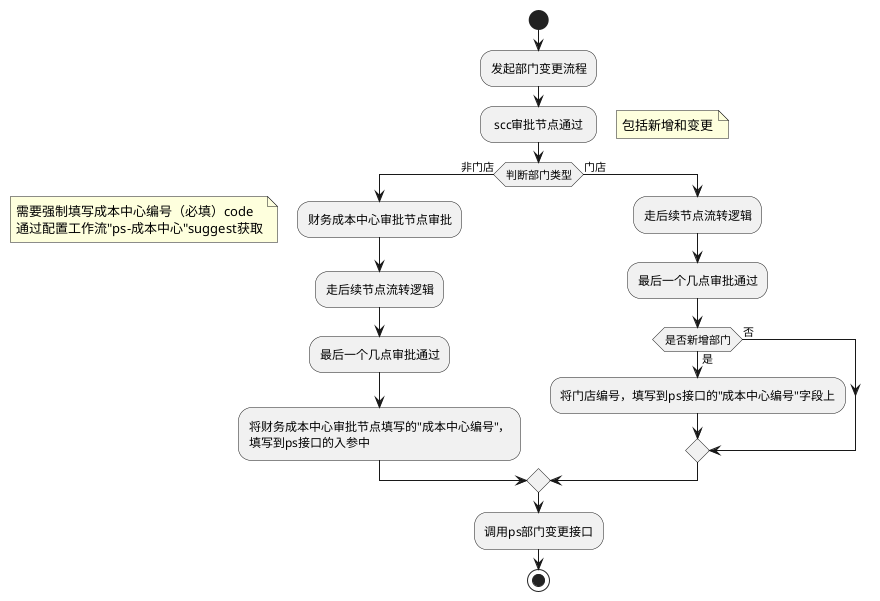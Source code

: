 @startuml
start

:发起部门变更流程;

: scc审批节点通过 ;
floating note right: 包括新增和变更

if(判断部门类型) then(非门店)

    :财务成本中心审批节点审批;
    floating note left: 需要强制填写成本中心编号（必填）code\n通过配置工作流"ps-成本中心"suggest获取
    :走后续节点流转逻辑;
    :最后一个几点审批通过;
    :将财务成本中心审批节点填写的"成本中心编号"，\n填写到ps接口的入参中;

else(门店)

    :走后续节点流转逻辑;
    :最后一个几点审批通过;
    if(是否新增部门)then(是)
        :将门店编号，填写到ps接口的"成本中心编号"字段上;
    else(否)
    endif

endif

:调用ps部门变更接口;

stop
@enduml